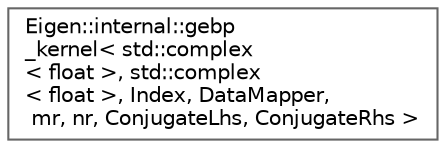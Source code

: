 digraph "Graphical Class Hierarchy"
{
 // LATEX_PDF_SIZE
  bgcolor="transparent";
  edge [fontname=Helvetica,fontsize=10,labelfontname=Helvetica,labelfontsize=10];
  node [fontname=Helvetica,fontsize=10,shape=box,height=0.2,width=0.4];
  rankdir="LR";
  Node0 [id="Node000000",label="Eigen::internal::gebp\l_kernel\< std::complex\l\< float \>, std::complex\l\< float \>, Index, DataMapper,\l mr, nr, ConjugateLhs, ConjugateRhs \>",height=0.2,width=0.4,color="grey40", fillcolor="white", style="filled",URL="$structEigen_1_1internal_1_1gebp__kernel_3_01std_1_1complex_3_01float_01_4_00_01std_1_1complex_3_70ac5392ce9b4ca44af6b93a17fcc15b.html",tooltip=" "];
}
